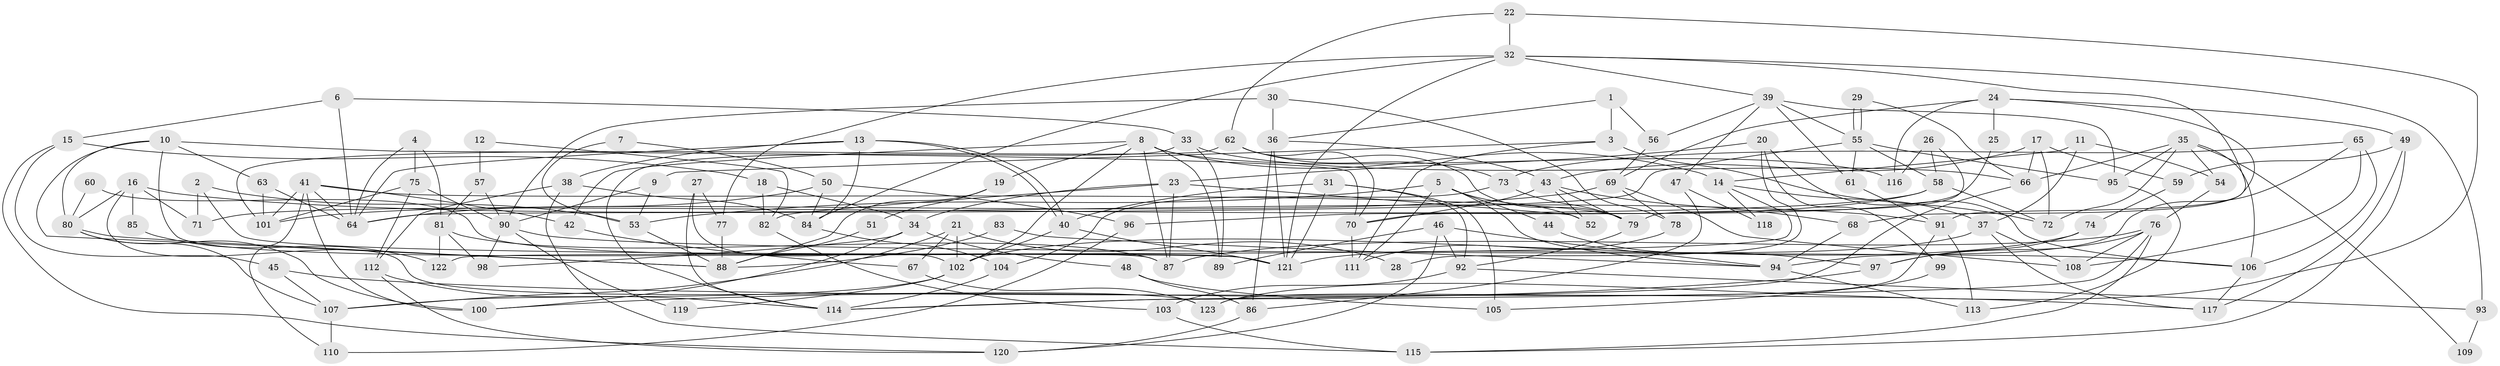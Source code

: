 // Generated by graph-tools (version 1.1) at 2025/01/03/09/25 03:01:57]
// undirected, 123 vertices, 246 edges
graph export_dot {
graph [start="1"]
  node [color=gray90,style=filled];
  1;
  2;
  3;
  4;
  5;
  6;
  7;
  8;
  9;
  10;
  11;
  12;
  13;
  14;
  15;
  16;
  17;
  18;
  19;
  20;
  21;
  22;
  23;
  24;
  25;
  26;
  27;
  28;
  29;
  30;
  31;
  32;
  33;
  34;
  35;
  36;
  37;
  38;
  39;
  40;
  41;
  42;
  43;
  44;
  45;
  46;
  47;
  48;
  49;
  50;
  51;
  52;
  53;
  54;
  55;
  56;
  57;
  58;
  59;
  60;
  61;
  62;
  63;
  64;
  65;
  66;
  67;
  68;
  69;
  70;
  71;
  72;
  73;
  74;
  75;
  76;
  77;
  78;
  79;
  80;
  81;
  82;
  83;
  84;
  85;
  86;
  87;
  88;
  89;
  90;
  91;
  92;
  93;
  94;
  95;
  96;
  97;
  98;
  99;
  100;
  101;
  102;
  103;
  104;
  105;
  106;
  107;
  108;
  109;
  110;
  111;
  112;
  113;
  114;
  115;
  116;
  117;
  118;
  119;
  120;
  121;
  122;
  123;
  1 -- 36;
  1 -- 56;
  1 -- 3;
  2 -- 71;
  2 -- 121;
  2 -- 53;
  3 -- 72;
  3 -- 9;
  3 -- 111;
  4 -- 75;
  4 -- 64;
  4 -- 81;
  5 -- 111;
  5 -- 53;
  5 -- 44;
  5 -- 52;
  5 -- 94;
  6 -- 33;
  6 -- 64;
  6 -- 15;
  7 -- 50;
  7 -- 53;
  8 -- 102;
  8 -- 14;
  8 -- 19;
  8 -- 42;
  8 -- 87;
  8 -- 89;
  8 -- 116;
  9 -- 53;
  9 -- 90;
  10 -- 87;
  10 -- 70;
  10 -- 63;
  10 -- 80;
  10 -- 88;
  11 -- 37;
  11 -- 54;
  11 -- 14;
  12 -- 57;
  12 -- 82;
  13 -- 40;
  13 -- 40;
  13 -- 64;
  13 -- 38;
  13 -- 84;
  14 -- 37;
  14 -- 118;
  14 -- 122;
  15 -- 45;
  15 -- 18;
  15 -- 120;
  16 -- 123;
  16 -- 80;
  16 -- 71;
  16 -- 85;
  16 -- 91;
  17 -- 72;
  17 -- 66;
  17 -- 43;
  17 -- 59;
  18 -- 34;
  18 -- 82;
  19 -- 88;
  19 -- 51;
  20 -- 23;
  20 -- 106;
  20 -- 28;
  20 -- 99;
  21 -- 102;
  21 -- 107;
  21 -- 28;
  21 -- 67;
  22 -- 62;
  22 -- 32;
  22 -- 123;
  23 -- 87;
  23 -- 52;
  23 -- 34;
  23 -- 82;
  24 -- 91;
  24 -- 116;
  24 -- 25;
  24 -- 49;
  24 -- 69;
  25 -- 70;
  26 -- 58;
  26 -- 79;
  26 -- 116;
  27 -- 77;
  27 -- 114;
  27 -- 102;
  29 -- 66;
  29 -- 55;
  29 -- 55;
  30 -- 36;
  30 -- 90;
  30 -- 78;
  31 -- 92;
  31 -- 40;
  31 -- 105;
  31 -- 121;
  32 -- 121;
  32 -- 84;
  32 -- 39;
  32 -- 68;
  32 -- 77;
  32 -- 93;
  33 -- 89;
  33 -- 114;
  33 -- 66;
  34 -- 98;
  34 -- 48;
  34 -- 100;
  35 -- 66;
  35 -- 95;
  35 -- 54;
  35 -- 72;
  35 -- 106;
  35 -- 109;
  36 -- 43;
  36 -- 121;
  36 -- 86;
  37 -- 108;
  37 -- 121;
  37 -- 117;
  38 -- 84;
  38 -- 112;
  38 -- 115;
  39 -- 55;
  39 -- 47;
  39 -- 56;
  39 -- 61;
  39 -- 95;
  40 -- 102;
  40 -- 121;
  41 -- 64;
  41 -- 42;
  41 -- 79;
  41 -- 100;
  41 -- 101;
  41 -- 110;
  42 -- 67;
  43 -- 68;
  43 -- 52;
  43 -- 70;
  43 -- 79;
  44 -- 97;
  45 -- 117;
  45 -- 107;
  46 -- 92;
  46 -- 94;
  46 -- 89;
  46 -- 120;
  47 -- 86;
  47 -- 118;
  48 -- 86;
  48 -- 105;
  49 -- 117;
  49 -- 59;
  49 -- 115;
  50 -- 84;
  50 -- 64;
  50 -- 96;
  51 -- 88;
  53 -- 88;
  54 -- 76;
  55 -- 95;
  55 -- 58;
  55 -- 61;
  55 -- 64;
  56 -- 69;
  57 -- 90;
  57 -- 81;
  58 -- 96;
  58 -- 71;
  58 -- 72;
  59 -- 74;
  60 -- 80;
  60 -- 121;
  61 -- 91;
  62 -- 79;
  62 -- 101;
  62 -- 70;
  62 -- 73;
  63 -- 101;
  63 -- 64;
  65 -- 73;
  65 -- 106;
  65 -- 94;
  65 -- 108;
  66 -- 114;
  67 -- 123;
  68 -- 94;
  69 -- 78;
  69 -- 101;
  69 -- 108;
  70 -- 111;
  73 -- 79;
  73 -- 104;
  74 -- 97;
  74 -- 102;
  75 -- 112;
  75 -- 101;
  75 -- 90;
  76 -- 108;
  76 -- 115;
  76 -- 87;
  76 -- 97;
  76 -- 114;
  77 -- 88;
  78 -- 111;
  79 -- 92;
  80 -- 100;
  80 -- 88;
  80 -- 107;
  81 -- 87;
  81 -- 98;
  81 -- 122;
  82 -- 103;
  83 -- 88;
  83 -- 94;
  84 -- 104;
  85 -- 122;
  86 -- 120;
  90 -- 98;
  90 -- 106;
  90 -- 119;
  91 -- 113;
  91 -- 123;
  92 -- 103;
  92 -- 93;
  93 -- 109;
  94 -- 113;
  95 -- 113;
  96 -- 110;
  97 -- 100;
  99 -- 105;
  102 -- 107;
  102 -- 119;
  103 -- 115;
  104 -- 114;
  106 -- 117;
  107 -- 110;
  112 -- 120;
  112 -- 114;
}
